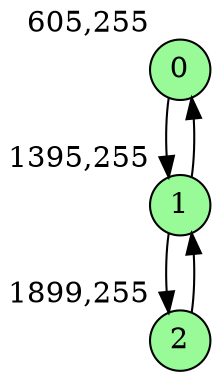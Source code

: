 digraph G {
graph [bgcolor=white]
node [shape=circle, style = filled, fillcolor=white,fixedsize=true, width=0.4, height=0.3 ]
0[xlabel="605,255", pos = "0,0!", fillcolor=palegreen ];
1[xlabel="1395,255", pos = "12.3438,0!", fillcolor=palegreen ];
2[xlabel="1899,255", pos = "20.2188,0!", fillcolor=palegreen ];
0->1 ;
1->0 ;
1->2 ;
2->1 ;
}
